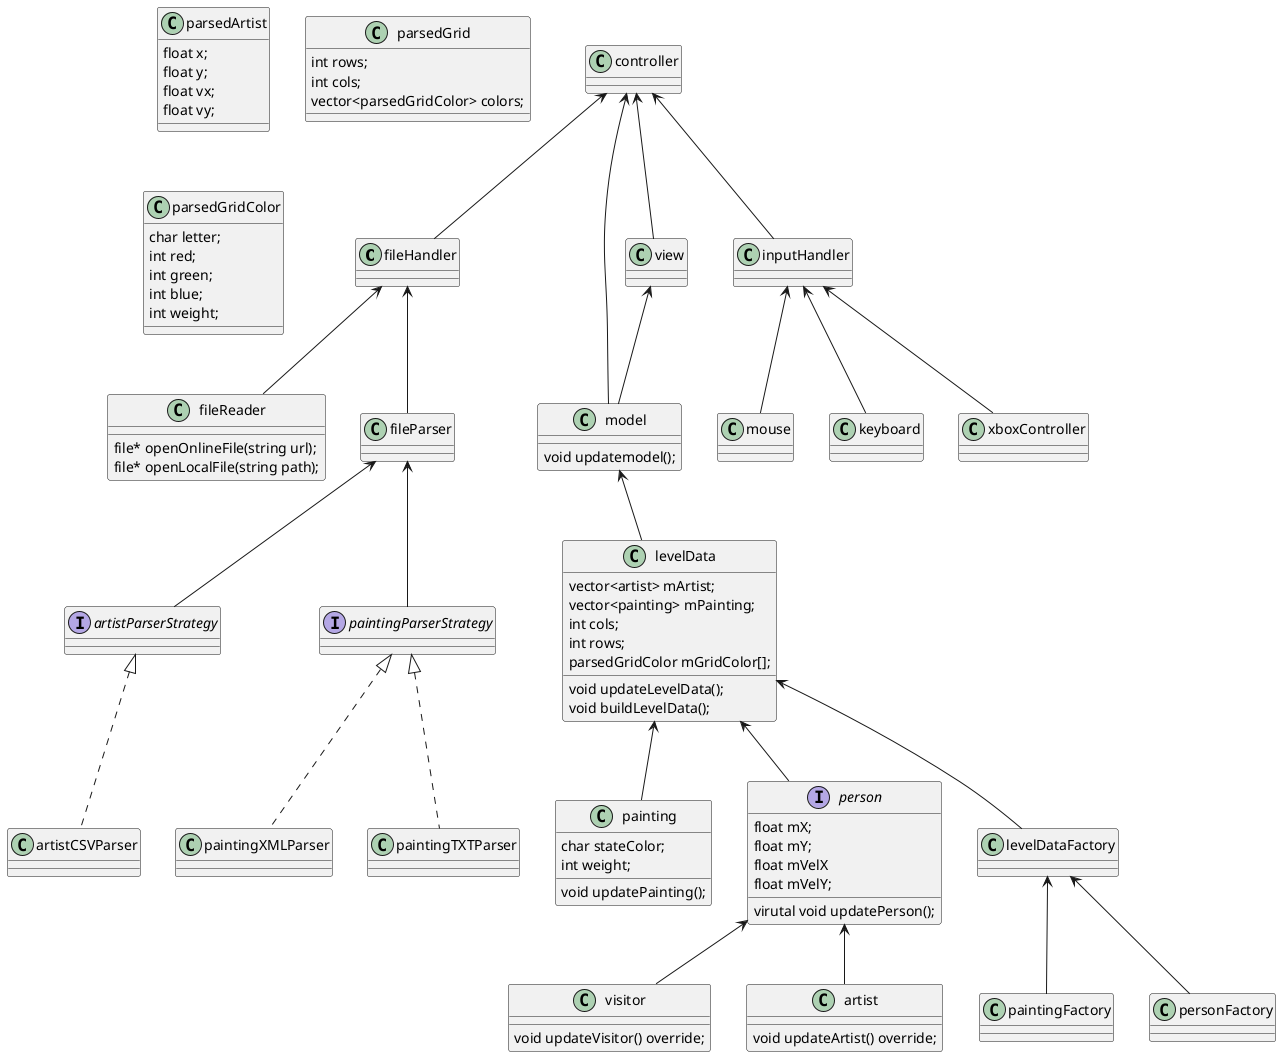 @startuml

class fileHandler {
}

class fileReader {
    file* openOnlineFile(string url);
    file* openLocalFile(string path);
}

class fileParser {
}

interface artistParserStrategy {

}

interface paintingParserStrategy {

}


class artistCSVParser{ 
}

class paintingXMLParser {
}

class paintingTXTParser {
}

class controller{

}

class model{
    void updatemodel();
}

class levelData{
    void updateLevelData();
    void buildLevelData();

    vector<artist> mArtist;
    vector<painting> mPainting;
    int cols;
    int rows;
    parsedGridColor mGridColor[];
}

class painting{
    void updatePainting();

    char stateColor;
    int weight;
}

interface person{
    virutal void updatePerson();

    float mX;
    float mY;
    float mVelX
    float mVelY;
}

class visitor{
    void updateVisitor() override;
}

class artist{
    void updateArtist() override;
}

class inputHandler{
}

class mouse{
    ' use 3rd party library to get mouse coordinates and translate to generic data
}

class keyboard{
    ' use 3rd party library to get keyboard input and translate to generic data
}

class xboxController{
    ' use 3rd party library to get xbox controller input and translate to generic data
}

class levelDataFactory{}

class paintingFactory{}

class personFactory{}

class view{}

class parsedArtist{
    float x;
    float y;
    float vx;
    float vy;
}

' vector<char> parsedPainting()

class parsedGrid{
    int rows;
    int cols;
    vector<parsedGridColor> colors;

}

class parsedGridColor{
    char letter;
    int red;
    int green;
    int blue;
    int weight;
}


controller <-- fileHandler
controller <-- model
controller <-- inputHandler
controller <-- view
view <-- model

' model
model <-- levelData
levelData <-- painting
levelData <-- person
person <-- visitor
person <-- artist



levelData <-- levelDataFactory

levelDataFactory <-- paintingFactory
levelDataFactory <-- personFactory

' filehandler
fileHandler <-- fileReader

' Parser
fileHandler <-- fileParser
fileParser <-- artistParserStrategy
fileParser <-- paintingParserStrategy

artistParserStrategy <|.. artistCSVParser
paintingParserStrategy <|.. paintingTXTParser
paintingParserStrategy <|.. paintingXMLParser

' inputHandler
inputHandler <-- mouse
inputHandler <-- keyboard
inputHandler <-- xboxController
@enduml
